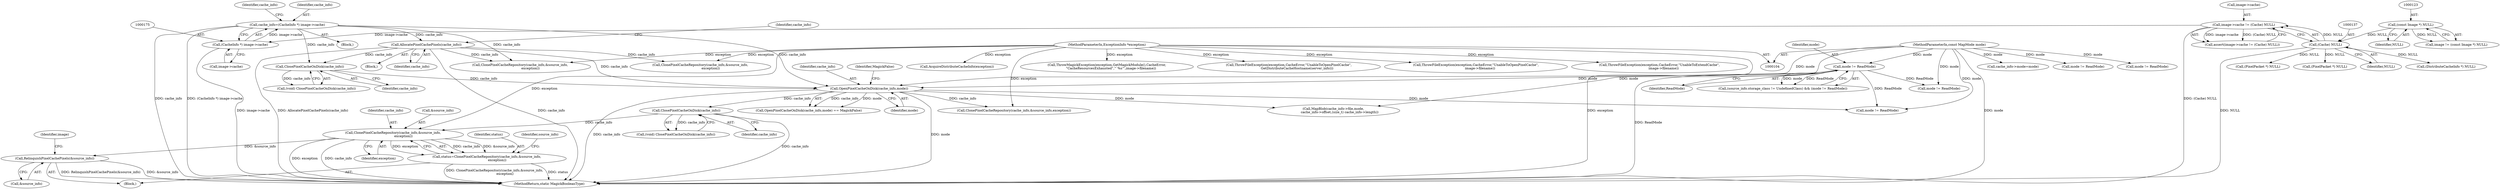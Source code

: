 digraph "0_ImageMagick_4e81ce8b07219c69a9aeccb0f7f7b927ca6db74c_0@pointer" {
"1001020" [label="(Call,ClonePixelCacheRepository(cache_info,&source_info,\n                    exception))"];
"1000971" [label="(Call,ClosePixelCacheOnDisk(cache_info))"];
"1000813" [label="(Call,OpenPixelCacheOnDisk(cache_info,mode))"];
"1000431" [label="(Call,AllocatePixelCachePixels(cache_info))"];
"1000172" [label="(Call,cache_info=(CacheInfo *) image->cache)"];
"1000174" [label="(Call,(CacheInfo *) image->cache)"];
"1000132" [label="(Call,image->cache != (Cache) NULL)"];
"1000136" [label="(Call,(Cache) NULL)"];
"1000122" [label="(Call,(const Image *) NULL)"];
"1000803" [label="(Call,ClosePixelCacheOnDisk(cache_info))"];
"1000797" [label="(Call,mode != ReadMode)"];
"1000106" [label="(MethodParameterIn,const MapMode mode)"];
"1000107" [label="(MethodParameterIn,ExceptionInfo *exception)"];
"1001018" [label="(Call,status=ClonePixelCacheRepository(cache_info,&source_info,\n                    exception))"];
"1001025" [label="(Call,RelinquishPixelCachePixels(&source_info))"];
"1000613" [label="(Call,AcquireDistributeCacheInfo(exception))"];
"1001017" [label="(Block,)"];
"1001018" [label="(Call,status=ClonePixelCacheRepository(cache_info,&source_info,\n                    exception))"];
"1000430" [label="(Block,)"];
"1000138" [label="(Identifier,NULL)"];
"1000969" [label="(Call,(void) ClosePixelCacheOnDisk(cache_info))"];
"1001025" [label="(Call,RelinquishPixelCachePixels(&source_info))"];
"1000812" [label="(Call,OpenPixelCacheOnDisk(cache_info,mode) == MagickFalse)"];
"1000814" [label="(Identifier,cache_info)"];
"1000779" [label="(Call,ThrowMagickException(exception,GetMagickModule(),CacheError,\n        \"CacheResourcesExhausted\",\"`%s'\",image->filename))"];
"1000816" [label="(Identifier,MagickFalse)"];
"1000850" [label="(Call,ThrowFileException(exception,CacheError,\"UnableToExtendCache\",\n        image->filename))"];
"1000132" [label="(Call,image->cache != (Cache) NULL)"];
"1000813" [label="(Call,OpenPixelCacheOnDisk(cache_info,mode))"];
"1000122" [label="(Call,(const Image *) NULL)"];
"1000176" [label="(Call,image->cache)"];
"1000803" [label="(Call,ClosePixelCacheOnDisk(cache_info))"];
"1001021" [label="(Identifier,cache_info)"];
"1000108" [label="(Block,)"];
"1000618" [label="(Call,(DistributeCacheInfo *) NULL)"];
"1000499" [label="(Call,ClonePixelCacheRepository(cache_info,&source_info,\n                    exception))"];
"1000798" [label="(Identifier,mode)"];
"1000232" [label="(Call,cache_info->mode=mode)"];
"1000493" [label="(Call,mode != ReadMode)"];
"1000136" [label="(Call,(Cache) NULL)"];
"1000107" [label="(MethodParameterIn,ExceptionInfo *exception)"];
"1000701" [label="(Call,ClonePixelCacheRepository(cache_info,&source_info,\n                    exception))"];
"1001019" [label="(Identifier,status)"];
"1000815" [label="(Identifier,mode)"];
"1001026" [label="(Call,&source_info)"];
"1000131" [label="(Call,assert(image->cache != (Cache) NULL))"];
"1000174" [label="(Call,(CacheInfo *) image->cache)"];
"1000971" [label="(Call,ClosePixelCacheOnDisk(cache_info))"];
"1000133" [label="(Call,image->cache)"];
"1001106" [label="(Call,ClonePixelCacheRepository(cache_info,&source_info,exception))"];
"1000432" [label="(Identifier,cache_info)"];
"1000951" [label="(Call,(PixelPacket *) NULL)"];
"1001014" [label="(Call,mode != ReadMode)"];
"1000804" [label="(Identifier,cache_info)"];
"1000172" [label="(Call,cache_info=(CacheInfo *) image->cache)"];
"1000182" [label="(Identifier,cache_info)"];
"1001020" [label="(Call,ClonePixelCacheRepository(cache_info,&source_info,\n                    exception))"];
"1000695" [label="(Call,mode != ReadMode)"];
"1000173" [label="(Identifier,cache_info)"];
"1000632" [label="(Call,ThrowFileException(exception,CacheError,\"UnableToOpenPixelCache\",\n                GetDistributeCacheHostname(server_info)))"];
"1001027" [label="(Identifier,source_info)"];
"1000801" [label="(Call,(void) ClosePixelCacheOnDisk(cache_info))"];
"1000933" [label="(Call,MapBlob(cache_info->file,mode,\n            cache_info->offset,(size_t) cache_info->length))"];
"1000431" [label="(Call,AllocatePixelCachePixels(cache_info))"];
"1000438" [label="(Call,(PixelPacket *) NULL)"];
"1000823" [label="(Call,ThrowFileException(exception,CacheError,\"UnableToOpenPixelCache\",\n        image->filename))"];
"1000797" [label="(Call,mode != ReadMode)"];
"1001174" [label="(MethodReturn,static MagickBooleanType)"];
"1001100" [label="(Call,mode != ReadMode)"];
"1000436" [label="(Identifier,cache_info)"];
"1001024" [label="(Identifier,exception)"];
"1000120" [label="(Call,image != (const Image *) NULL)"];
"1000972" [label="(Identifier,cache_info)"];
"1000106" [label="(MethodParameterIn,const MapMode mode)"];
"1000791" [label="(Call,(source_info.storage_class != UndefinedClass) && (mode != ReadMode))"];
"1000799" [label="(Identifier,ReadMode)"];
"1001031" [label="(Identifier,image)"];
"1001022" [label="(Call,&source_info)"];
"1000124" [label="(Identifier,NULL)"];
"1001020" -> "1001018"  [label="AST: "];
"1001020" -> "1001024"  [label="CFG: "];
"1001021" -> "1001020"  [label="AST: "];
"1001022" -> "1001020"  [label="AST: "];
"1001024" -> "1001020"  [label="AST: "];
"1001018" -> "1001020"  [label="CFG: "];
"1001020" -> "1001174"  [label="DDG: exception"];
"1001020" -> "1001174"  [label="DDG: cache_info"];
"1001020" -> "1001018"  [label="DDG: cache_info"];
"1001020" -> "1001018"  [label="DDG: &source_info"];
"1001020" -> "1001018"  [label="DDG: exception"];
"1000971" -> "1001020"  [label="DDG: cache_info"];
"1000107" -> "1001020"  [label="DDG: exception"];
"1001020" -> "1001025"  [label="DDG: &source_info"];
"1000971" -> "1000969"  [label="AST: "];
"1000971" -> "1000972"  [label="CFG: "];
"1000972" -> "1000971"  [label="AST: "];
"1000969" -> "1000971"  [label="CFG: "];
"1000971" -> "1001174"  [label="DDG: cache_info"];
"1000971" -> "1000969"  [label="DDG: cache_info"];
"1000813" -> "1000971"  [label="DDG: cache_info"];
"1000813" -> "1000812"  [label="AST: "];
"1000813" -> "1000815"  [label="CFG: "];
"1000814" -> "1000813"  [label="AST: "];
"1000815" -> "1000813"  [label="AST: "];
"1000816" -> "1000813"  [label="CFG: "];
"1000813" -> "1001174"  [label="DDG: cache_info"];
"1000813" -> "1001174"  [label="DDG: mode"];
"1000813" -> "1000812"  [label="DDG: cache_info"];
"1000813" -> "1000812"  [label="DDG: mode"];
"1000431" -> "1000813"  [label="DDG: cache_info"];
"1000803" -> "1000813"  [label="DDG: cache_info"];
"1000172" -> "1000813"  [label="DDG: cache_info"];
"1000797" -> "1000813"  [label="DDG: mode"];
"1000106" -> "1000813"  [label="DDG: mode"];
"1000813" -> "1000933"  [label="DDG: mode"];
"1000813" -> "1001100"  [label="DDG: mode"];
"1000813" -> "1001106"  [label="DDG: cache_info"];
"1000431" -> "1000430"  [label="AST: "];
"1000431" -> "1000432"  [label="CFG: "];
"1000432" -> "1000431"  [label="AST: "];
"1000436" -> "1000431"  [label="CFG: "];
"1000431" -> "1001174"  [label="DDG: cache_info"];
"1000431" -> "1001174"  [label="DDG: AllocatePixelCachePixels(cache_info)"];
"1000172" -> "1000431"  [label="DDG: cache_info"];
"1000431" -> "1000499"  [label="DDG: cache_info"];
"1000431" -> "1000701"  [label="DDG: cache_info"];
"1000431" -> "1000803"  [label="DDG: cache_info"];
"1000172" -> "1000108"  [label="AST: "];
"1000172" -> "1000174"  [label="CFG: "];
"1000173" -> "1000172"  [label="AST: "];
"1000174" -> "1000172"  [label="AST: "];
"1000182" -> "1000172"  [label="CFG: "];
"1000172" -> "1001174"  [label="DDG: cache_info"];
"1000172" -> "1001174"  [label="DDG: (CacheInfo *) image->cache"];
"1000174" -> "1000172"  [label="DDG: image->cache"];
"1000172" -> "1000701"  [label="DDG: cache_info"];
"1000172" -> "1000803"  [label="DDG: cache_info"];
"1000174" -> "1000176"  [label="CFG: "];
"1000175" -> "1000174"  [label="AST: "];
"1000176" -> "1000174"  [label="AST: "];
"1000174" -> "1001174"  [label="DDG: image->cache"];
"1000132" -> "1000174"  [label="DDG: image->cache"];
"1000132" -> "1000131"  [label="AST: "];
"1000132" -> "1000136"  [label="CFG: "];
"1000133" -> "1000132"  [label="AST: "];
"1000136" -> "1000132"  [label="AST: "];
"1000131" -> "1000132"  [label="CFG: "];
"1000132" -> "1001174"  [label="DDG: (Cache) NULL"];
"1000132" -> "1000131"  [label="DDG: image->cache"];
"1000132" -> "1000131"  [label="DDG: (Cache) NULL"];
"1000136" -> "1000132"  [label="DDG: NULL"];
"1000136" -> "1000138"  [label="CFG: "];
"1000137" -> "1000136"  [label="AST: "];
"1000138" -> "1000136"  [label="AST: "];
"1000136" -> "1001174"  [label="DDG: NULL"];
"1000122" -> "1000136"  [label="DDG: NULL"];
"1000136" -> "1000438"  [label="DDG: NULL"];
"1000136" -> "1000618"  [label="DDG: NULL"];
"1000136" -> "1000951"  [label="DDG: NULL"];
"1000122" -> "1000120"  [label="AST: "];
"1000122" -> "1000124"  [label="CFG: "];
"1000123" -> "1000122"  [label="AST: "];
"1000124" -> "1000122"  [label="AST: "];
"1000120" -> "1000122"  [label="CFG: "];
"1000122" -> "1000120"  [label="DDG: NULL"];
"1000803" -> "1000801"  [label="AST: "];
"1000803" -> "1000804"  [label="CFG: "];
"1000804" -> "1000803"  [label="AST: "];
"1000801" -> "1000803"  [label="CFG: "];
"1000803" -> "1000801"  [label="DDG: cache_info"];
"1000797" -> "1000791"  [label="AST: "];
"1000797" -> "1000799"  [label="CFG: "];
"1000798" -> "1000797"  [label="AST: "];
"1000799" -> "1000797"  [label="AST: "];
"1000791" -> "1000797"  [label="CFG: "];
"1000797" -> "1001174"  [label="DDG: ReadMode"];
"1000797" -> "1000791"  [label="DDG: mode"];
"1000797" -> "1000791"  [label="DDG: ReadMode"];
"1000106" -> "1000797"  [label="DDG: mode"];
"1000797" -> "1001014"  [label="DDG: ReadMode"];
"1000797" -> "1001100"  [label="DDG: ReadMode"];
"1000106" -> "1000104"  [label="AST: "];
"1000106" -> "1001174"  [label="DDG: mode"];
"1000106" -> "1000232"  [label="DDG: mode"];
"1000106" -> "1000493"  [label="DDG: mode"];
"1000106" -> "1000695"  [label="DDG: mode"];
"1000106" -> "1000933"  [label="DDG: mode"];
"1000106" -> "1001014"  [label="DDG: mode"];
"1000106" -> "1001100"  [label="DDG: mode"];
"1000107" -> "1000104"  [label="AST: "];
"1000107" -> "1001174"  [label="DDG: exception"];
"1000107" -> "1000499"  [label="DDG: exception"];
"1000107" -> "1000613"  [label="DDG: exception"];
"1000107" -> "1000632"  [label="DDG: exception"];
"1000107" -> "1000701"  [label="DDG: exception"];
"1000107" -> "1000779"  [label="DDG: exception"];
"1000107" -> "1000823"  [label="DDG: exception"];
"1000107" -> "1000850"  [label="DDG: exception"];
"1000107" -> "1001106"  [label="DDG: exception"];
"1001018" -> "1001017"  [label="AST: "];
"1001019" -> "1001018"  [label="AST: "];
"1001027" -> "1001018"  [label="CFG: "];
"1001018" -> "1001174"  [label="DDG: status"];
"1001018" -> "1001174"  [label="DDG: ClonePixelCacheRepository(cache_info,&source_info,\n                    exception)"];
"1001025" -> "1001017"  [label="AST: "];
"1001025" -> "1001026"  [label="CFG: "];
"1001026" -> "1001025"  [label="AST: "];
"1001031" -> "1001025"  [label="CFG: "];
"1001025" -> "1001174"  [label="DDG: &source_info"];
"1001025" -> "1001174"  [label="DDG: RelinquishPixelCachePixels(&source_info)"];
}
